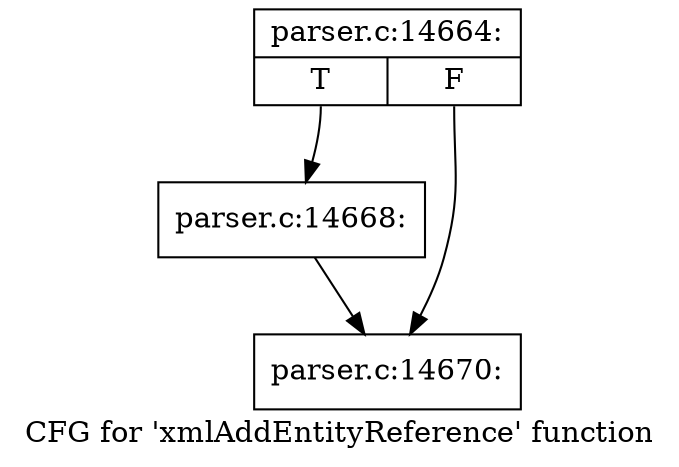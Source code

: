 digraph "CFG for 'xmlAddEntityReference' function" {
	label="CFG for 'xmlAddEntityReference' function";

	Node0x55d73c34de40 [shape=record,label="{parser.c:14664:|{<s0>T|<s1>F}}"];
	Node0x55d73c34de40:s0 -> Node0x55d73c356ce0;
	Node0x55d73c34de40:s1 -> Node0x55d73c356d30;
	Node0x55d73c356ce0 [shape=record,label="{parser.c:14668:}"];
	Node0x55d73c356ce0 -> Node0x55d73c356d30;
	Node0x55d73c356d30 [shape=record,label="{parser.c:14670:}"];
}
